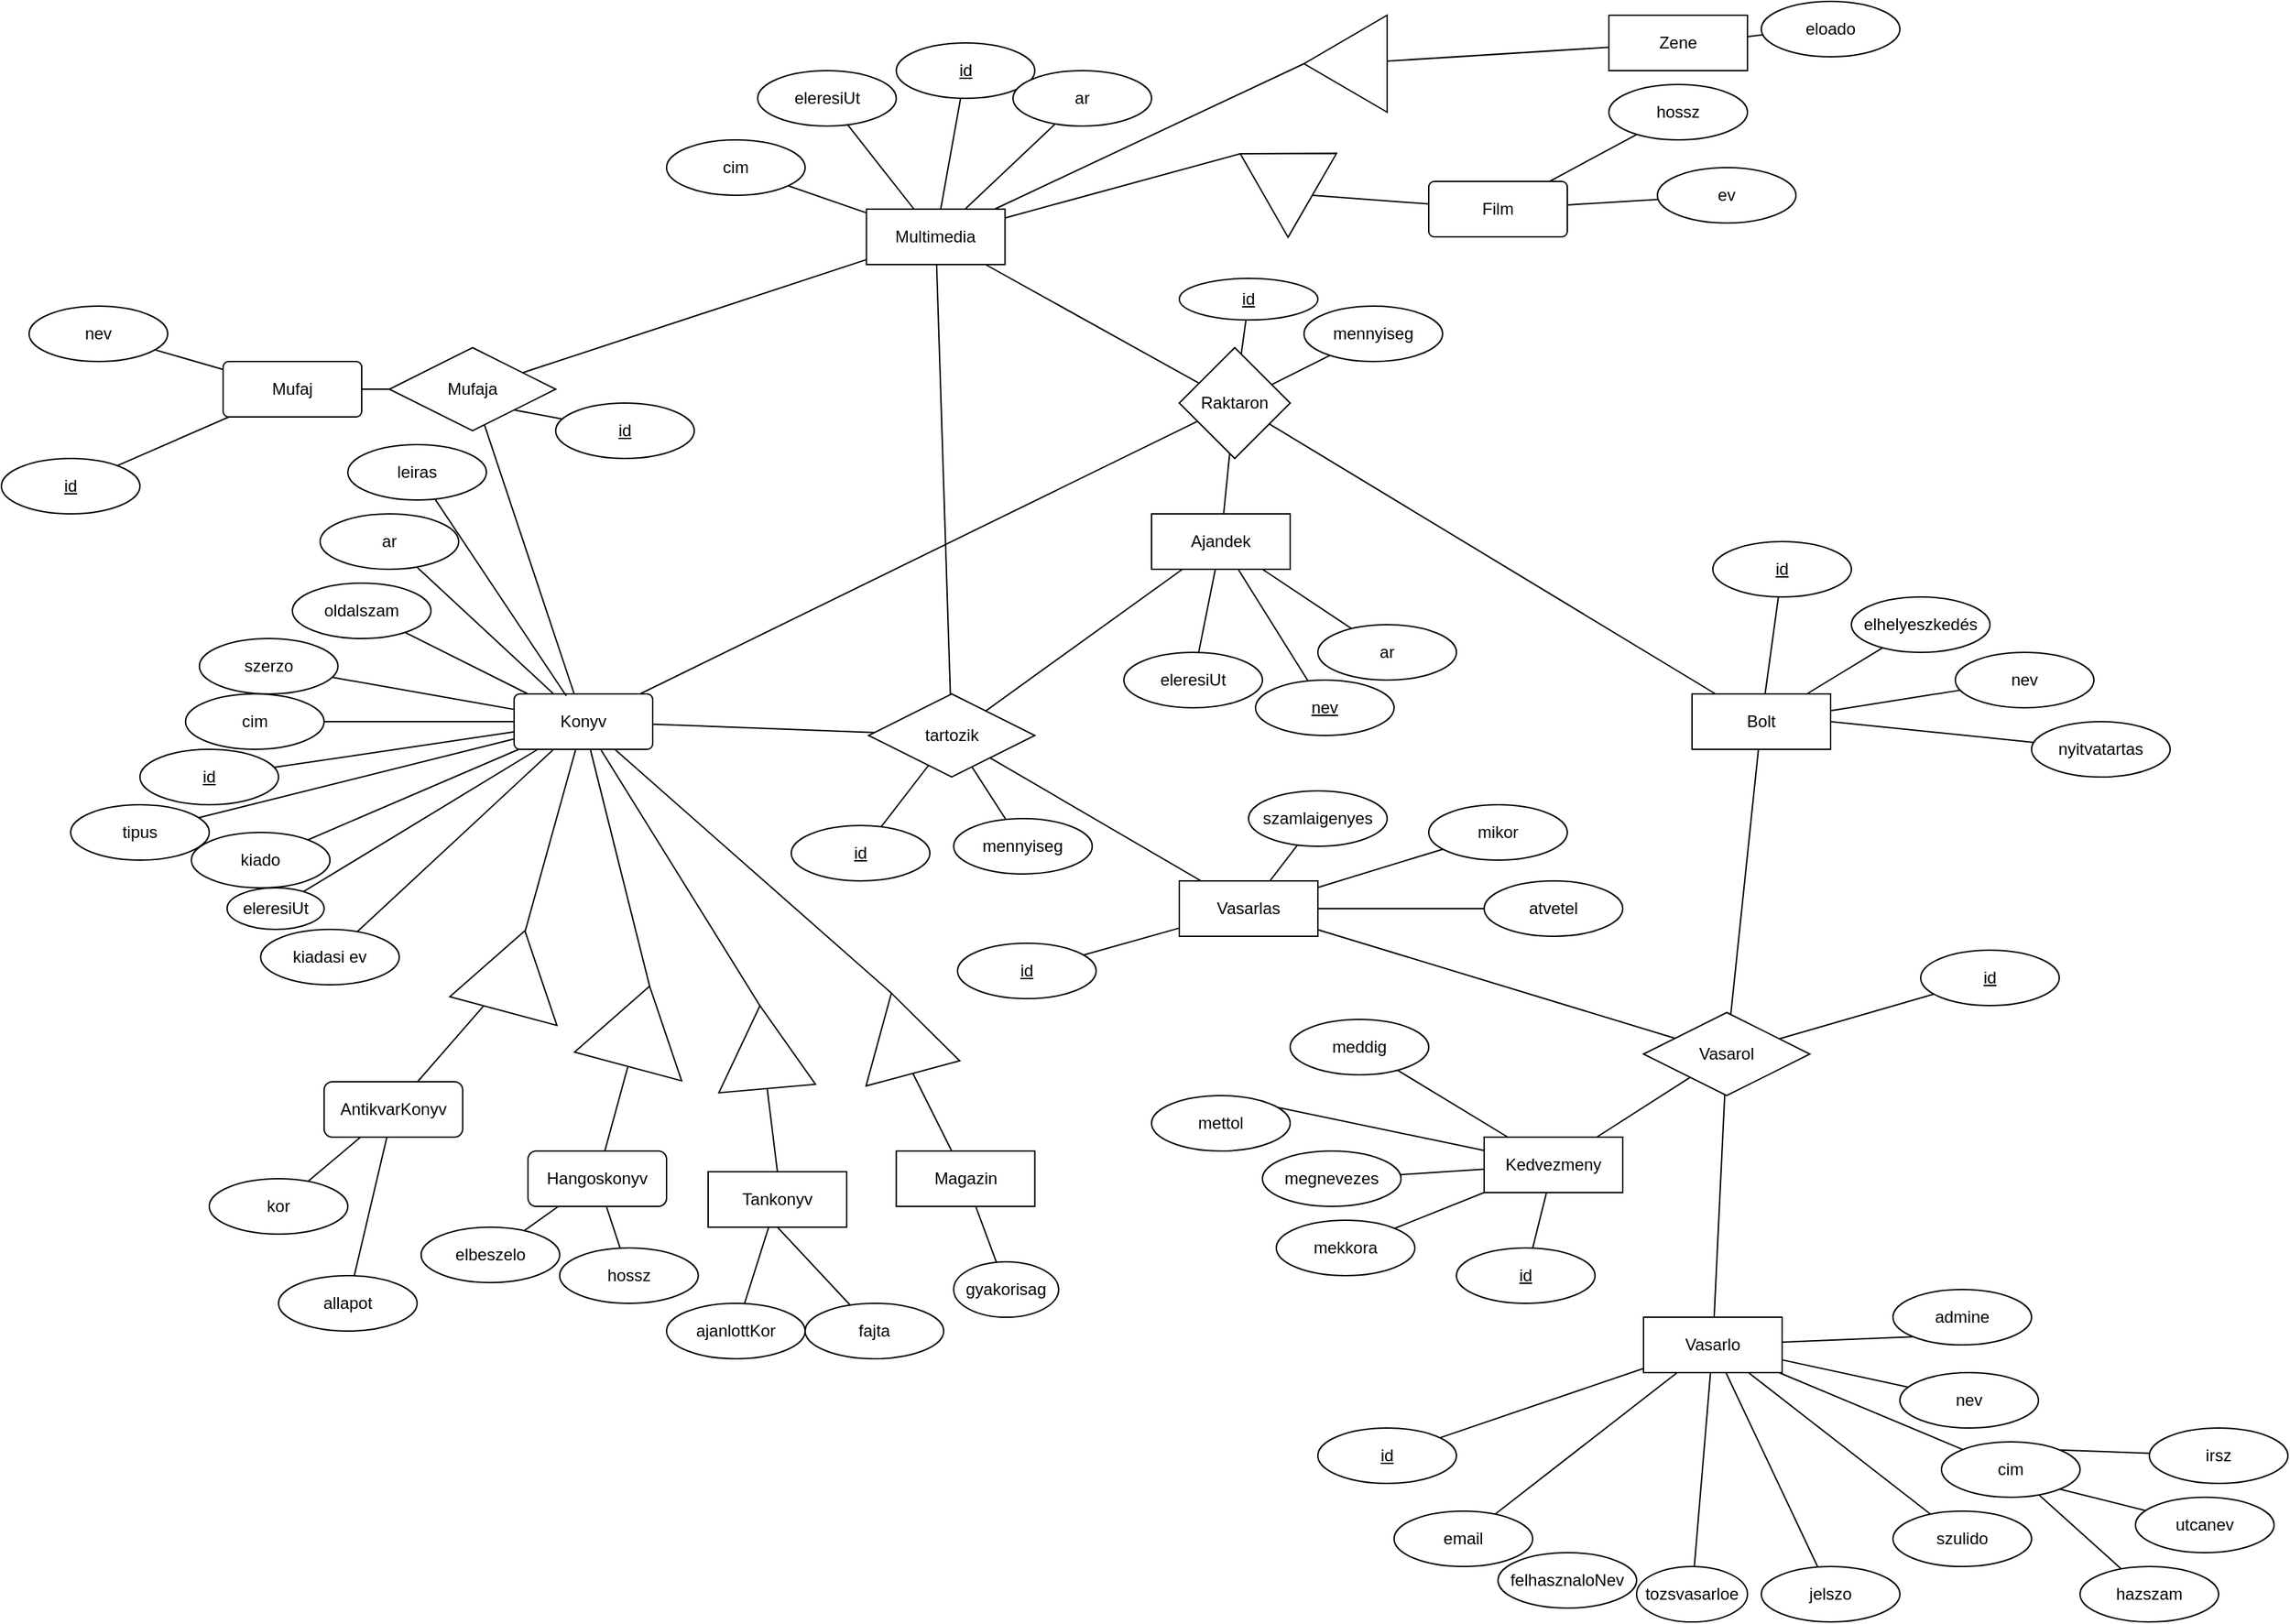 <mxfile version="14.4.3" type="device"><diagram id="R2lEEEUBdFMjLlhIrx00" name="Page-1"><mxGraphModel dx="1874" dy="1692" grid="1" gridSize="10" guides="1" tooltips="1" connect="1" arrows="1" fold="1" page="1" pageScale="1" pageWidth="850" pageHeight="1100" math="0" shadow="0" extFonts="Permanent Marker^https://fonts.googleapis.com/css?family=Permanent+Marker"><root><mxCell id="0"/><mxCell id="1" parent="0"/><mxCell id="XrJ8PS8pZuy_nvLOSSVN-3" value="Raktaron" style="rhombus;whiteSpace=wrap;html=1;" parent="1" vertex="1"><mxGeometry x="30.0" y="-360" width="80" height="80" as="geometry"/></mxCell><mxCell id="XrJ8PS8pZuy_nvLOSSVN-24" value="kiado" style="ellipse;whiteSpace=wrap;html=1;align=center;" parent="1" vertex="1"><mxGeometry x="-682.88" y="-10" width="100" height="40" as="geometry"/></mxCell><mxCell id="XrJ8PS8pZuy_nvLOSSVN-25" value="elhelyeszkedés" style="ellipse;whiteSpace=wrap;html=1;align=center;" parent="1" vertex="1"><mxGeometry x="515" y="-180" width="100" height="40" as="geometry"/></mxCell><mxCell id="XrJ8PS8pZuy_nvLOSSVN-26" value="id" style="ellipse;whiteSpace=wrap;html=1;align=center;fontStyle=4" parent="1" vertex="1"><mxGeometry x="-720" y="-70" width="100" height="40" as="geometry"/></mxCell><mxCell id="XrJ8PS8pZuy_nvLOSSVN-27" value="cim" style="ellipse;whiteSpace=wrap;html=1;align=center;" parent="1" vertex="1"><mxGeometry x="-687.12" y="-110" width="100" height="40" as="geometry"/></mxCell><mxCell id="XrJ8PS8pZuy_nvLOSSVN-29" value="id" style="ellipse;whiteSpace=wrap;html=1;align=center;fontStyle=4" parent="1" vertex="1"><mxGeometry x="415" y="-220" width="100" height="40" as="geometry"/></mxCell><mxCell id="XrJ8PS8pZuy_nvLOSSVN-31" value="kiadasi ev" style="ellipse;whiteSpace=wrap;html=1;align=center;" parent="1" vertex="1"><mxGeometry x="-632.88" y="60" width="100" height="40" as="geometry"/></mxCell><mxCell id="XrJ8PS8pZuy_nvLOSSVN-32" value="Konyv" style="rounded=1;arcSize=10;whiteSpace=wrap;html=1;align=center;" parent="1" vertex="1"><mxGeometry x="-450" y="-110" width="100" height="40" as="geometry"/></mxCell><mxCell id="XrJ8PS8pZuy_nvLOSSVN-33" value="Bolt" style="whiteSpace=wrap;html=1;align=center;" parent="1" vertex="1"><mxGeometry x="400" y="-110" width="100" height="40" as="geometry"/></mxCell><mxCell id="XrJ8PS8pZuy_nvLOSSVN-35" value="" style="endArrow=none;html=1;rounded=0;" parent="1" source="XrJ8PS8pZuy_nvLOSSVN-3" target="XrJ8PS8pZuy_nvLOSSVN-32" edge="1"><mxGeometry relative="1" as="geometry"><mxPoint x="-40" y="80" as="sourcePoint"/><mxPoint x="120" y="80" as="targetPoint"/></mxGeometry></mxCell><mxCell id="XrJ8PS8pZuy_nvLOSSVN-36" value="" style="endArrow=none;html=1;rounded=0;" parent="1" source="XrJ8PS8pZuy_nvLOSSVN-33" target="XrJ8PS8pZuy_nvLOSSVN-3" edge="1"><mxGeometry relative="1" as="geometry"><mxPoint x="-40" y="80" as="sourcePoint"/><mxPoint x="120" y="80" as="targetPoint"/></mxGeometry></mxCell><mxCell id="XrJ8PS8pZuy_nvLOSSVN-37" value="" style="endArrow=none;html=1;rounded=0;" parent="1" source="XrJ8PS8pZuy_nvLOSSVN-32" target="XrJ8PS8pZuy_nvLOSSVN-26" edge="1"><mxGeometry relative="1" as="geometry"><mxPoint x="-40" y="80" as="sourcePoint"/><mxPoint x="120" y="80" as="targetPoint"/></mxGeometry></mxCell><mxCell id="XrJ8PS8pZuy_nvLOSSVN-38" value="" style="endArrow=none;html=1;rounded=0;" parent="1" source="XrJ8PS8pZuy_nvLOSSVN-32" target="XrJ8PS8pZuy_nvLOSSVN-27" edge="1"><mxGeometry relative="1" as="geometry"><mxPoint x="-40" y="80" as="sourcePoint"/><mxPoint x="120" y="80" as="targetPoint"/></mxGeometry></mxCell><mxCell id="XrJ8PS8pZuy_nvLOSSVN-39" value="" style="endArrow=none;html=1;rounded=0;" parent="1" source="XrJ8PS8pZuy_nvLOSSVN-32" target="XrJ8PS8pZuy_nvLOSSVN-24" edge="1"><mxGeometry relative="1" as="geometry"><mxPoint x="-40" y="80" as="sourcePoint"/><mxPoint x="120" y="80" as="targetPoint"/></mxGeometry></mxCell><mxCell id="XrJ8PS8pZuy_nvLOSSVN-40" value="" style="endArrow=none;html=1;rounded=0;" parent="1" source="XrJ8PS8pZuy_nvLOSSVN-32" target="XrJ8PS8pZuy_nvLOSSVN-31" edge="1"><mxGeometry relative="1" as="geometry"><mxPoint x="-40" y="80" as="sourcePoint"/><mxPoint x="120" y="80" as="targetPoint"/></mxGeometry></mxCell><mxCell id="XrJ8PS8pZuy_nvLOSSVN-41" value="" style="endArrow=none;html=1;rounded=0;" parent="1" source="XrJ8PS8pZuy_nvLOSSVN-29" target="XrJ8PS8pZuy_nvLOSSVN-33" edge="1"><mxGeometry relative="1" as="geometry"><mxPoint x="-40" y="80" as="sourcePoint"/><mxPoint x="120" y="80" as="targetPoint"/></mxGeometry></mxCell><mxCell id="XrJ8PS8pZuy_nvLOSSVN-42" value="" style="endArrow=none;html=1;rounded=0;" parent="1" source="XrJ8PS8pZuy_nvLOSSVN-25" target="XrJ8PS8pZuy_nvLOSSVN-33" edge="1"><mxGeometry relative="1" as="geometry"><mxPoint x="-40" y="80" as="sourcePoint"/><mxPoint x="120" y="80" as="targetPoint"/></mxGeometry></mxCell><mxCell id="XrJ8PS8pZuy_nvLOSSVN-46" value="" style="endArrow=none;html=1;rounded=0;" parent="1" source="XrJ8PS8pZuy_nvLOSSVN-68" target="XrJ8PS8pZuy_nvLOSSVN-3" edge="1"><mxGeometry relative="1" as="geometry"><mxPoint x="200" y="-90" as="sourcePoint"/><mxPoint x="120" y="80" as="targetPoint"/></mxGeometry></mxCell><mxCell id="XrJ8PS8pZuy_nvLOSSVN-49" value="" style="endArrow=none;html=1;rounded=0;" parent="1" source="XrJ8PS8pZuy_nvLOSSVN-32" target="XrJ8PS8pZuy_nvLOSSVN-52" edge="1"><mxGeometry relative="1" as="geometry"><mxPoint x="-40" y="80" as="sourcePoint"/><mxPoint x="-197.895" y="151.053" as="targetPoint"/></mxGeometry></mxCell><mxCell id="XrJ8PS8pZuy_nvLOSSVN-51" value="Mufaj" style="rounded=1;arcSize=10;whiteSpace=wrap;html=1;align=center;" parent="1" vertex="1"><mxGeometry x="-660" y="-350" width="100" height="40" as="geometry"/></mxCell><mxCell id="XrJ8PS8pZuy_nvLOSSVN-52" value="Mufaja" style="shape=rhombus;perimeter=rhombusPerimeter;whiteSpace=wrap;html=1;align=center;" parent="1" vertex="1"><mxGeometry x="-540" y="-360" width="120" height="60" as="geometry"/></mxCell><mxCell id="XrJ8PS8pZuy_nvLOSSVN-53" value="" style="endArrow=none;html=1;rounded=0;" parent="1" source="XrJ8PS8pZuy_nvLOSSVN-51" target="XrJ8PS8pZuy_nvLOSSVN-52" edge="1"><mxGeometry relative="1" as="geometry"><mxPoint x="-94.286" y="80" as="sourcePoint"/><mxPoint x="-217.333" y="181.333" as="targetPoint"/></mxGeometry></mxCell><mxCell id="XrJ8PS8pZuy_nvLOSSVN-54" value="nev" style="ellipse;whiteSpace=wrap;html=1;align=center;" parent="1" vertex="1"><mxGeometry x="-800" y="-390" width="100" height="40" as="geometry"/></mxCell><mxCell id="XrJ8PS8pZuy_nvLOSSVN-55" value="" style="endArrow=none;html=1;rounded=0;" parent="1" source="XrJ8PS8pZuy_nvLOSSVN-54" target="XrJ8PS8pZuy_nvLOSSVN-51" edge="1"><mxGeometry relative="1" as="geometry"><mxPoint x="-40" y="80" as="sourcePoint"/><mxPoint x="120" y="80" as="targetPoint"/></mxGeometry></mxCell><mxCell id="XrJ8PS8pZuy_nvLOSSVN-56" value="szerzo" style="ellipse;whiteSpace=wrap;html=1;align=center;" parent="1" vertex="1"><mxGeometry x="-677.12" y="-150" width="100" height="40" as="geometry"/></mxCell><mxCell id="XrJ8PS8pZuy_nvLOSSVN-57" value="" style="endArrow=none;html=1;rounded=0;" parent="1" source="XrJ8PS8pZuy_nvLOSSVN-56" target="XrJ8PS8pZuy_nvLOSSVN-32" edge="1"><mxGeometry relative="1" as="geometry"><mxPoint x="-40" y="80" as="sourcePoint"/><mxPoint x="120" y="80" as="targetPoint"/></mxGeometry></mxCell><mxCell id="XrJ8PS8pZuy_nvLOSSVN-58" value="Vasarlo" style="whiteSpace=wrap;html=1;align=center;" parent="1" vertex="1"><mxGeometry x="365" y="340" width="100" height="40" as="geometry"/></mxCell><mxCell id="XrJ8PS8pZuy_nvLOSSVN-59" value="Vasarol" style="shape=rhombus;perimeter=rhombusPerimeter;whiteSpace=wrap;html=1;align=center;" parent="1" vertex="1"><mxGeometry x="365" y="120" width="120" height="60" as="geometry"/></mxCell><mxCell id="XrJ8PS8pZuy_nvLOSSVN-60" value="" style="endArrow=none;html=1;rounded=0;" parent="1" source="XrJ8PS8pZuy_nvLOSSVN-58" target="XrJ8PS8pZuy_nvLOSSVN-59" edge="1"><mxGeometry relative="1" as="geometry"><mxPoint x="310" y="230" as="sourcePoint"/><mxPoint x="470" y="230" as="targetPoint"/></mxGeometry></mxCell><mxCell id="XrJ8PS8pZuy_nvLOSSVN-61" value="" style="endArrow=none;html=1;rounded=0;" parent="1" source="XrJ8PS8pZuy_nvLOSSVN-59" target="XrJ8PS8pZuy_nvLOSSVN-33" edge="1"><mxGeometry relative="1" as="geometry"><mxPoint x="310" y="230" as="sourcePoint"/><mxPoint x="470" y="230" as="targetPoint"/></mxGeometry></mxCell><mxCell id="XrJ8PS8pZuy_nvLOSSVN-63" value="nev" style="ellipse;whiteSpace=wrap;html=1;align=center;" parent="1" vertex="1"><mxGeometry x="550" y="380" width="100" height="40" as="geometry"/></mxCell><mxCell id="XrJ8PS8pZuy_nvLOSSVN-64" value="id" style="ellipse;whiteSpace=wrap;html=1;align=center;fontStyle=4" parent="1" vertex="1"><mxGeometry x="130" y="420" width="100" height="40" as="geometry"/></mxCell><mxCell id="XrJ8PS8pZuy_nvLOSSVN-65" value="cim" style="ellipse;whiteSpace=wrap;html=1;align=center;" parent="1" vertex="1"><mxGeometry x="580" y="430" width="100" height="40" as="geometry"/></mxCell><mxCell id="XrJ8PS8pZuy_nvLOSSVN-68" value="mennyiseg" style="ellipse;whiteSpace=wrap;html=1;align=center;" parent="1" vertex="1"><mxGeometry x="120" y="-390" width="100" height="40" as="geometry"/></mxCell><mxCell id="XrJ8PS8pZuy_nvLOSSVN-69" value="" style="endArrow=none;html=1;rounded=0;" parent="1" source="XrJ8PS8pZuy_nvLOSSVN-58" target="XrJ8PS8pZuy_nvLOSSVN-63" edge="1"><mxGeometry relative="1" as="geometry"><mxPoint x="260.769" y="355.385" as="sourcePoint"/><mxPoint x="381.243" y="344.432" as="targetPoint"/></mxGeometry></mxCell><mxCell id="XrJ8PS8pZuy_nvLOSSVN-70" value="" style="endArrow=none;html=1;rounded=0;" parent="1" source="XrJ8PS8pZuy_nvLOSSVN-58" target="XrJ8PS8pZuy_nvLOSSVN-64" edge="1"><mxGeometry relative="1" as="geometry"><mxPoint x="206.667" y="530" as="sourcePoint"/><mxPoint x="193.326" y="610.044" as="targetPoint"/></mxGeometry></mxCell><mxCell id="XrJ8PS8pZuy_nvLOSSVN-75" value="szulido" style="ellipse;whiteSpace=wrap;html=1;align=center;" parent="1" vertex="1"><mxGeometry x="545" y="480" width="100" height="40" as="geometry"/></mxCell><mxCell id="XrJ8PS8pZuy_nvLOSSVN-76" value="email" style="ellipse;whiteSpace=wrap;html=1;align=center;" parent="1" vertex="1"><mxGeometry x="185" y="480" width="100" height="40" as="geometry"/></mxCell><mxCell id="XrJ8PS8pZuy_nvLOSSVN-78" value="tozsvasarloe" style="ellipse;whiteSpace=wrap;html=1;align=center;" parent="1" vertex="1"><mxGeometry x="360" y="520" width="80" height="40" as="geometry"/></mxCell><mxCell id="XrJ8PS8pZuy_nvLOSSVN-81" value="" style="endArrow=none;html=1;rounded=0;" parent="1" source="XrJ8PS8pZuy_nvLOSSVN-58" target="XrJ8PS8pZuy_nvLOSSVN-65" edge="1"><mxGeometry relative="1" as="geometry"><mxPoint x="170" y="524.348" as="sourcePoint"/><mxPoint x="38.859" y="535.751" as="targetPoint"/></mxGeometry></mxCell><mxCell id="XrJ8PS8pZuy_nvLOSSVN-82" value="" style="endArrow=none;html=1;rounded=0;" parent="1" source="XrJ8PS8pZuy_nvLOSSVN-58" target="XrJ8PS8pZuy_nvLOSSVN-78" edge="1"><mxGeometry relative="1" as="geometry"><mxPoint x="180" y="534.348" as="sourcePoint"/><mxPoint x="48.859" y="545.751" as="targetPoint"/></mxGeometry></mxCell><mxCell id="XrJ8PS8pZuy_nvLOSSVN-85" value="" style="endArrow=none;html=1;rounded=0;" parent="1" source="XrJ8PS8pZuy_nvLOSSVN-58" target="XrJ8PS8pZuy_nvLOSSVN-75" edge="1"><mxGeometry relative="1" as="geometry"><mxPoint x="210" y="564.348" as="sourcePoint"/><mxPoint x="78.859" y="575.751" as="targetPoint"/></mxGeometry></mxCell><mxCell id="XrJ8PS8pZuy_nvLOSSVN-86" value="" style="endArrow=none;html=1;rounded=0;" parent="1" source="XrJ8PS8pZuy_nvLOSSVN-58" target="XrJ8PS8pZuy_nvLOSSVN-76" edge="1"><mxGeometry relative="1" as="geometry"><mxPoint x="220" y="574.348" as="sourcePoint"/><mxPoint x="88.859" y="585.751" as="targetPoint"/></mxGeometry></mxCell><mxCell id="XrJ8PS8pZuy_nvLOSSVN-89" value="szamlaigenyes" style="ellipse;whiteSpace=wrap;html=1;align=center;" parent="1" vertex="1"><mxGeometry x="80" y="-40" width="100" height="40" as="geometry"/></mxCell><mxCell id="XrJ8PS8pZuy_nvLOSSVN-91" value="" style="endArrow=none;html=1;rounded=0;" parent="1" source="NHeeXaal9K3x4mCGtgSw-1" target="XrJ8PS8pZuy_nvLOSSVN-89" edge="1"><mxGeometry relative="1" as="geometry"><mxPoint x="574.444" y="310" as="sourcePoint"/><mxPoint x="421.979" y="357.011" as="targetPoint"/></mxGeometry></mxCell><mxCell id="XrJ8PS8pZuy_nvLOSSVN-92" value="id" style="ellipse;whiteSpace=wrap;html=1;align=center;fontStyle=4" parent="1" vertex="1"><mxGeometry x="-174.24" y="-580" width="100" height="40" as="geometry"/></mxCell><mxCell id="XrJ8PS8pZuy_nvLOSSVN-93" value="Film" style="rounded=1;arcSize=10;whiteSpace=wrap;html=1;align=center;" parent="1" vertex="1"><mxGeometry x="210" y="-480" width="100" height="40" as="geometry"/></mxCell><mxCell id="XrJ8PS8pZuy_nvLOSSVN-94" value="" style="endArrow=none;html=1;rounded=0;" parent="1" source="IiNPLwiENyYTRC3x_rsG-48" target="XrJ8PS8pZuy_nvLOSSVN-92" edge="1"><mxGeometry relative="1" as="geometry"><mxPoint x="-0.06" y="-640" as="sourcePoint"/><mxPoint x="-75.254" y="-539.612" as="targetPoint"/></mxGeometry></mxCell><mxCell id="XrJ8PS8pZuy_nvLOSSVN-96" value="" style="endArrow=none;html=1;rounded=0;" parent="1" source="XrJ8PS8pZuy_nvLOSSVN-93" target="XrJ8PS8pZuy_nvLOSSVN-103" edge="1"><mxGeometry relative="1" as="geometry"><mxPoint x="11.65" y="-476.3" as="sourcePoint"/><mxPoint x="-159.374" y="-580.001" as="targetPoint"/></mxGeometry></mxCell><mxCell id="XrJ8PS8pZuy_nvLOSSVN-99" value="ar" style="ellipse;whiteSpace=wrap;html=1;align=center;" parent="1" vertex="1"><mxGeometry x="-590" y="-240" width="100" height="40" as="geometry"/></mxCell><mxCell id="XrJ8PS8pZuy_nvLOSSVN-100" value="" style="endArrow=none;html=1;rounded=0;" parent="1" source="XrJ8PS8pZuy_nvLOSSVN-32" target="XrJ8PS8pZuy_nvLOSSVN-99" edge="1"><mxGeometry relative="1" as="geometry"><mxPoint x="-70" y="80" as="sourcePoint"/><mxPoint x="-70" y="150" as="targetPoint"/></mxGeometry></mxCell><mxCell id="XrJ8PS8pZuy_nvLOSSVN-103" value="hossz" style="ellipse;whiteSpace=wrap;html=1;align=center;" parent="1" vertex="1"><mxGeometry x="340" y="-550" width="100" height="40" as="geometry"/></mxCell><mxCell id="XrJ8PS8pZuy_nvLOSSVN-104" value="hossz" style="ellipse;whiteSpace=wrap;html=1;align=center;" parent="1" vertex="1"><mxGeometry x="-417.12" y="290" width="100" height="40" as="geometry"/></mxCell><mxCell id="XrJ8PS8pZuy_nvLOSSVN-105" value="" style="endArrow=none;html=1;rounded=0;" parent="1" source="XrJ8PS8pZuy_nvLOSSVN-111" target="XrJ8PS8pZuy_nvLOSSVN-104" edge="1"><mxGeometry relative="1" as="geometry"><mxPoint x="-70" y="80" as="sourcePoint"/><mxPoint x="-70" y="150" as="targetPoint"/></mxGeometry></mxCell><mxCell id="XrJ8PS8pZuy_nvLOSSVN-107" value="" style="endArrow=none;html=1;rounded=0;" parent="1" source="XrJ8PS8pZuy_nvLOSSVN-109" target="XrJ8PS8pZuy_nvLOSSVN-111" edge="1"><mxGeometry relative="1" as="geometry"><mxPoint x="-180" y="-230" as="sourcePoint"/><mxPoint x="-410" y="323.81" as="targetPoint"/></mxGeometry></mxCell><mxCell id="XrJ8PS8pZuy_nvLOSSVN-109" value="" style="triangle;whiteSpace=wrap;html=1;rotation=-75;" parent="1" vertex="1"><mxGeometry x="-390" y="90" width="60" height="80" as="geometry"/></mxCell><mxCell id="XrJ8PS8pZuy_nvLOSSVN-110" value="" style="endArrow=none;html=1;rounded=0;entryX=1;entryY=0.5;entryDx=0;entryDy=0;" parent="1" source="XrJ8PS8pZuy_nvLOSSVN-32" target="XrJ8PS8pZuy_nvLOSSVN-109" edge="1"><mxGeometry relative="1" as="geometry"><mxPoint x="-104.104" y="70" as="sourcePoint"/><mxPoint x="-410" y="323.81" as="targetPoint"/></mxGeometry></mxCell><mxCell id="XrJ8PS8pZuy_nvLOSSVN-111" value="Hangoskonyv" style="rounded=1;whiteSpace=wrap;html=1;" parent="1" vertex="1"><mxGeometry x="-440" y="220" width="100" height="40" as="geometry"/></mxCell><mxCell id="XrJ8PS8pZuy_nvLOSSVN-112" value="elbeszelo" style="ellipse;whiteSpace=wrap;html=1;align=center;" parent="1" vertex="1"><mxGeometry x="-517.12" y="275" width="100" height="40" as="geometry"/></mxCell><mxCell id="XrJ8PS8pZuy_nvLOSSVN-113" value="" style="endArrow=none;html=1;rounded=0;" parent="1" source="XrJ8PS8pZuy_nvLOSSVN-111" target="XrJ8PS8pZuy_nvLOSSVN-112" edge="1"><mxGeometry relative="1" as="geometry"><mxPoint x="-395.758" y="350" as="sourcePoint"/><mxPoint x="-377.197" y="400.208" as="targetPoint"/></mxGeometry></mxCell><mxCell id="XrJ8PS8pZuy_nvLOSSVN-114" value="oldalszam" style="ellipse;whiteSpace=wrap;html=1;align=center;" parent="1" vertex="1"><mxGeometry x="-610" y="-190" width="100" height="40" as="geometry"/></mxCell><mxCell id="XrJ8PS8pZuy_nvLOSSVN-115" value="" style="endArrow=none;html=1;rounded=0;" parent="1" source="XrJ8PS8pZuy_nvLOSSVN-32" target="XrJ8PS8pZuy_nvLOSSVN-114" edge="1"><mxGeometry relative="1" as="geometry"><mxPoint x="-70" y="80" as="sourcePoint"/><mxPoint x="-70" y="150" as="targetPoint"/></mxGeometry></mxCell><mxCell id="XrJ8PS8pZuy_nvLOSSVN-118" value="kor" style="ellipse;whiteSpace=wrap;html=1;align=center;" parent="1" vertex="1"><mxGeometry x="-670" y="240" width="100" height="40" as="geometry"/></mxCell><mxCell id="XrJ8PS8pZuy_nvLOSSVN-119" value="" style="endArrow=none;html=1;rounded=0;" parent="1" source="XrJ8PS8pZuy_nvLOSSVN-122" target="XrJ8PS8pZuy_nvLOSSVN-118" edge="1"><mxGeometry relative="1" as="geometry"><mxPoint x="-250" y="30" as="sourcePoint"/><mxPoint x="-250" y="100" as="targetPoint"/></mxGeometry></mxCell><mxCell id="XrJ8PS8pZuy_nvLOSSVN-120" value="" style="endArrow=none;html=1;rounded=0;" parent="1" source="XrJ8PS8pZuy_nvLOSSVN-121" target="XrJ8PS8pZuy_nvLOSSVN-122" edge="1"><mxGeometry relative="1" as="geometry"><mxPoint x="-360" y="-280" as="sourcePoint"/><mxPoint x="-590" y="273.81" as="targetPoint"/></mxGeometry></mxCell><mxCell id="XrJ8PS8pZuy_nvLOSSVN-121" value="" style="triangle;whiteSpace=wrap;html=1;rotation=-75;" parent="1" vertex="1"><mxGeometry x="-480" y="50" width="60" height="80" as="geometry"/></mxCell><mxCell id="XrJ8PS8pZuy_nvLOSSVN-122" value="AntikvarKonyv" style="rounded=1;whiteSpace=wrap;html=1;" parent="1" vertex="1"><mxGeometry x="-587.12" y="170" width="100" height="40" as="geometry"/></mxCell><mxCell id="XrJ8PS8pZuy_nvLOSSVN-123" value="allapot" style="ellipse;whiteSpace=wrap;html=1;align=center;" parent="1" vertex="1"><mxGeometry x="-620" y="310" width="100" height="40" as="geometry"/></mxCell><mxCell id="XrJ8PS8pZuy_nvLOSSVN-124" value="" style="endArrow=none;html=1;rounded=0;" parent="1" source="XrJ8PS8pZuy_nvLOSSVN-122" target="XrJ8PS8pZuy_nvLOSSVN-123" edge="1"><mxGeometry relative="1" as="geometry"><mxPoint x="-575.758" y="300" as="sourcePoint"/><mxPoint x="-557.197" y="350.208" as="targetPoint"/></mxGeometry></mxCell><mxCell id="XrJ8PS8pZuy_nvLOSSVN-125" value="" style="endArrow=none;html=1;rounded=0;" parent="1" source="XrJ8PS8pZuy_nvLOSSVN-32" target="XrJ8PS8pZuy_nvLOSSVN-121" edge="1"><mxGeometry relative="1" as="geometry"><mxPoint x="-95.72" y="80" as="sourcePoint"/><mxPoint x="-255.664" y="204.373" as="targetPoint"/></mxGeometry></mxCell><mxCell id="XrJ8PS8pZuy_nvLOSSVN-142" value="Zene" style="rounded=0;whiteSpace=wrap;html=1;" parent="1" vertex="1"><mxGeometry x="340" y="-600" width="100" height="40" as="geometry"/></mxCell><mxCell id="XrJ8PS8pZuy_nvLOSSVN-146" value="ar" style="ellipse;whiteSpace=wrap;html=1;align=center;" parent="1" vertex="1"><mxGeometry x="-90" y="-560" width="100" height="40" as="geometry"/></mxCell><mxCell id="XrJ8PS8pZuy_nvLOSSVN-147" value="" style="endArrow=none;html=1;rounded=0;" parent="1" source="IiNPLwiENyYTRC3x_rsG-48" target="XrJ8PS8pZuy_nvLOSSVN-146" edge="1"><mxGeometry relative="1" as="geometry"><mxPoint x="-47.429" y="-660" as="sourcePoint"/><mxPoint x="-302.47" y="-800" as="targetPoint"/></mxGeometry></mxCell><mxCell id="XrJ8PS8pZuy_nvLOSSVN-150" value="eloado" style="ellipse;whiteSpace=wrap;html=1;align=center;" parent="1" vertex="1"><mxGeometry x="450" y="-610" width="100" height="40" as="geometry"/></mxCell><mxCell id="XrJ8PS8pZuy_nvLOSSVN-151" value="" style="endArrow=none;html=1;rounded=0;" parent="1" source="XrJ8PS8pZuy_nvLOSSVN-150" target="XrJ8PS8pZuy_nvLOSSVN-142" edge="1"><mxGeometry relative="1" as="geometry"><mxPoint x="325.273" y="-650.382" as="sourcePoint"/><mxPoint x="265" y="-530" as="targetPoint"/></mxGeometry></mxCell><mxCell id="XrJ8PS8pZuy_nvLOSSVN-98" value="cim" style="ellipse;whiteSpace=wrap;html=1;align=center;" parent="1" vertex="1"><mxGeometry x="-340" y="-510" width="100" height="40" as="geometry"/></mxCell><mxCell id="1aypObMpzizOVe4IXBlL-1" value="" style="endArrow=none;html=1;rounded=0;" parent="1" source="IiNPLwiENyYTRC3x_rsG-48" target="XrJ8PS8pZuy_nvLOSSVN-98" edge="1"><mxGeometry relative="1" as="geometry"><mxPoint x="-30.06" y="-640" as="sourcePoint"/><mxPoint x="-73.875" y="-650.507" as="targetPoint"/></mxGeometry></mxCell><mxCell id="1aypObMpzizOVe4IXBlL-3" style="edgeStyle=orthogonalEdgeStyle;rounded=0;orthogonalLoop=1;jettySize=auto;html=1;exitX=0.5;exitY=1;exitDx=0;exitDy=0;" parent="1" source="XrJ8PS8pZuy_nvLOSSVN-103" target="XrJ8PS8pZuy_nvLOSSVN-103" edge="1"><mxGeometry relative="1" as="geometry"/></mxCell><mxCell id="1aypObMpzizOVe4IXBlL-6" value="" style="endArrow=none;html=1;rounded=0;entryX=1;entryY=0.5;entryDx=0;entryDy=0;" parent="1" source="XrJ8PS8pZuy_nvLOSSVN-32" target="1aypObMpzizOVe4IXBlL-8" edge="1"><mxGeometry relative="1" as="geometry"><mxPoint x="-180" y="160" as="sourcePoint"/><mxPoint x="-150" y="220" as="targetPoint"/></mxGeometry></mxCell><mxCell id="1aypObMpzizOVe4IXBlL-8" value="" style="triangle;whiteSpace=wrap;html=1;rotation=-95;" parent="1" vertex="1"><mxGeometry x="-300" y="110" width="60" height="70" as="geometry"/></mxCell><mxCell id="1aypObMpzizOVe4IXBlL-9" value="" style="endArrow=none;html=1;entryX=0;entryY=0.5;entryDx=0;entryDy=0;exitX=0.5;exitY=0;exitDx=0;exitDy=0;" parent="1" source="1aypObMpzizOVe4IXBlL-10" target="1aypObMpzizOVe4IXBlL-8" edge="1"><mxGeometry width="50" height="50" relative="1" as="geometry"><mxPoint x="-210" y="340" as="sourcePoint"/><mxPoint x="-170" y="310" as="targetPoint"/></mxGeometry></mxCell><mxCell id="1aypObMpzizOVe4IXBlL-10" value="Tankonyv" style="whiteSpace=wrap;html=1;align=center;" parent="1" vertex="1"><mxGeometry x="-310" y="235" width="100" height="40" as="geometry"/></mxCell><mxCell id="1aypObMpzizOVe4IXBlL-15" value="" style="endArrow=none;html=1;exitX=0.5;exitY=1;exitDx=0;exitDy=0;" parent="1" source="1aypObMpzizOVe4IXBlL-10" target="IiNPLwiENyYTRC3x_rsG-20" edge="1"><mxGeometry width="50" height="50" relative="1" as="geometry"><mxPoint x="-40" y="230" as="sourcePoint"/><mxPoint x="-170.046" y="457.143" as="targetPoint"/></mxGeometry></mxCell><mxCell id="1aypObMpzizOVe4IXBlL-16" value="ajanlottKor" style="ellipse;whiteSpace=wrap;html=1;align=center;" parent="1" vertex="1"><mxGeometry x="-340" y="330" width="100" height="40" as="geometry"/></mxCell><mxCell id="1aypObMpzizOVe4IXBlL-17" value="" style="endArrow=none;html=1;" parent="1" source="1aypObMpzizOVe4IXBlL-10" target="1aypObMpzizOVe4IXBlL-16" edge="1"><mxGeometry width="50" height="50" relative="1" as="geometry"><mxPoint x="-40" y="350" as="sourcePoint"/><mxPoint x="10" y="300" as="targetPoint"/></mxGeometry></mxCell><mxCell id="1aypObMpzizOVe4IXBlL-20" value="Kedvezmeny" style="whiteSpace=wrap;html=1;align=center;" parent="1" vertex="1"><mxGeometry x="250" y="210" width="100" height="40" as="geometry"/></mxCell><mxCell id="1aypObMpzizOVe4IXBlL-21" value="" style="endArrow=none;html=1;exitX=0.5;exitY=0;exitDx=0;exitDy=0;" parent="1" source="1aypObMpzizOVe4IXBlL-22" target="1aypObMpzizOVe4IXBlL-20" edge="1"><mxGeometry width="50" height="50" relative="1" as="geometry"><mxPoint x="80" y="350" as="sourcePoint"/><mxPoint x="130" y="300" as="targetPoint"/></mxGeometry></mxCell><mxCell id="1aypObMpzizOVe4IXBlL-22" value="mettol" style="ellipse;whiteSpace=wrap;html=1;align=center;" parent="1" vertex="1"><mxGeometry x="10" y="180" width="100" height="40" as="geometry"/></mxCell><mxCell id="1aypObMpzizOVe4IXBlL-23" value="meddig" style="ellipse;whiteSpace=wrap;html=1;align=center;" parent="1" vertex="1"><mxGeometry x="110" y="125" width="100" height="40" as="geometry"/></mxCell><mxCell id="1aypObMpzizOVe4IXBlL-24" value="mekkora" style="ellipse;whiteSpace=wrap;html=1;align=center;" parent="1" vertex="1"><mxGeometry x="100" y="270" width="100" height="40" as="geometry"/></mxCell><mxCell id="1aypObMpzizOVe4IXBlL-25" value="" style="endArrow=none;html=1;" parent="1" source="1aypObMpzizOVe4IXBlL-20" target="1aypObMpzizOVe4IXBlL-24" edge="1"><mxGeometry width="50" height="50" relative="1" as="geometry"><mxPoint x="80" y="230" as="sourcePoint"/><mxPoint x="130" y="180" as="targetPoint"/></mxGeometry></mxCell><mxCell id="1aypObMpzizOVe4IXBlL-26" value="" style="endArrow=none;html=1;" parent="1" source="1aypObMpzizOVe4IXBlL-20" target="1aypObMpzizOVe4IXBlL-23" edge="1"><mxGeometry width="50" height="50" relative="1" as="geometry"><mxPoint x="80" y="230" as="sourcePoint"/><mxPoint x="130" y="180" as="targetPoint"/></mxGeometry></mxCell><mxCell id="1aypObMpzizOVe4IXBlL-27" style="edgeStyle=orthogonalEdgeStyle;rounded=0;orthogonalLoop=1;jettySize=auto;html=1;exitX=0.5;exitY=1;exitDx=0;exitDy=0;endArrow=none;endFill=0;" parent="1" source="1aypObMpzizOVe4IXBlL-24" target="1aypObMpzizOVe4IXBlL-24" edge="1"><mxGeometry relative="1" as="geometry"/></mxCell><mxCell id="1aypObMpzizOVe4IXBlL-29" value="" style="endArrow=none;html=1;" parent="1" source="1aypObMpzizOVe4IXBlL-20" target="XrJ8PS8pZuy_nvLOSSVN-59" edge="1"><mxGeometry width="50" height="50" relative="1" as="geometry"><mxPoint x="80" y="230" as="sourcePoint"/><mxPoint x="130" y="180" as="targetPoint"/></mxGeometry></mxCell><mxCell id="1aypObMpzizOVe4IXBlL-30" value="" style="endArrow=none;html=1;" parent="1" source="1aypObMpzizOVe4IXBlL-31" target="1aypObMpzizOVe4IXBlL-20" edge="1"><mxGeometry width="50" height="50" relative="1" as="geometry"><mxPoint x="120" y="120" as="sourcePoint"/><mxPoint x="130" y="180" as="targetPoint"/></mxGeometry></mxCell><mxCell id="1aypObMpzizOVe4IXBlL-31" value="id" style="ellipse;whiteSpace=wrap;html=1;align=center;fontStyle=4" parent="1" vertex="1"><mxGeometry x="230" y="290" width="100" height="40" as="geometry"/></mxCell><mxCell id="1aypObMpzizOVe4IXBlL-32" value="" style="endArrow=none;html=1;" parent="1" source="1aypObMpzizOVe4IXBlL-33" target="1aypObMpzizOVe4IXBlL-20" edge="1"><mxGeometry width="50" height="50" relative="1" as="geometry"><mxPoint x="20" y="110" as="sourcePoint"/><mxPoint x="130" y="180" as="targetPoint"/></mxGeometry></mxCell><mxCell id="1aypObMpzizOVe4IXBlL-33" value="megnevezes" style="ellipse;whiteSpace=wrap;html=1;align=center;" parent="1" vertex="1"><mxGeometry x="90" y="220" width="100" height="40" as="geometry"/></mxCell><mxCell id="1aypObMpzizOVe4IXBlL-34" value="" style="endArrow=none;html=1;" parent="1" source="1aypObMpzizOVe4IXBlL-35" target="NHeeXaal9K3x4mCGtgSw-1" edge="1"><mxGeometry width="50" height="50" relative="1" as="geometry"><mxPoint x="270" y="310" as="sourcePoint"/><mxPoint x="580" y="340.417" as="targetPoint"/></mxGeometry></mxCell><mxCell id="1aypObMpzizOVe4IXBlL-35" value="mikor" style="ellipse;whiteSpace=wrap;html=1;align=center;" parent="1" vertex="1"><mxGeometry x="210" y="-30" width="100" height="40" as="geometry"/></mxCell><mxCell id="1aypObMpzizOVe4IXBlL-41" value="" style="endArrow=none;html=1;" parent="1" source="XrJ8PS8pZuy_nvLOSSVN-58" target="1aypObMpzizOVe4IXBlL-42" edge="1"><mxGeometry width="50" height="50" relative="1" as="geometry"><mxPoint x="120" y="350" as="sourcePoint"/><mxPoint x="340" y="640" as="targetPoint"/></mxGeometry></mxCell><mxCell id="1aypObMpzizOVe4IXBlL-42" value="jelszo&lt;br&gt;" style="ellipse;whiteSpace=wrap;html=1;align=center;" parent="1" vertex="1"><mxGeometry x="450.0" y="520" width="100" height="40" as="geometry"/></mxCell><mxCell id="1aypObMpzizOVe4IXBlL-43" value="" style="endArrow=none;html=1;" parent="1" source="1aypObMpzizOVe4IXBlL-45" target="XrJ8PS8pZuy_nvLOSSVN-33" edge="1"><mxGeometry width="50" height="50" relative="1" as="geometry"><mxPoint x="530" y="-10" as="sourcePoint"/><mxPoint x="170" y="-180" as="targetPoint"/></mxGeometry></mxCell><mxCell id="1aypObMpzizOVe4IXBlL-45" value="nev" style="ellipse;whiteSpace=wrap;html=1;align=center;" parent="1" vertex="1"><mxGeometry x="590" y="-140" width="100" height="40" as="geometry"/></mxCell><mxCell id="1aypObMpzizOVe4IXBlL-46" value="nyitvatartas" style="ellipse;whiteSpace=wrap;html=1;align=center;" parent="1" vertex="1"><mxGeometry x="645" y="-90" width="100" height="40" as="geometry"/></mxCell><mxCell id="1aypObMpzizOVe4IXBlL-47" value="" style="endArrow=none;html=1;exitX=1;exitY=0.5;exitDx=0;exitDy=0;" parent="1" source="XrJ8PS8pZuy_nvLOSSVN-33" target="1aypObMpzizOVe4IXBlL-46" edge="1"><mxGeometry width="50" height="50" relative="1" as="geometry"><mxPoint x="120" y="-130" as="sourcePoint"/><mxPoint x="170" y="-180" as="targetPoint"/></mxGeometry></mxCell><mxCell id="1aypObMpzizOVe4IXBlL-48" value="" style="endArrow=none;html=1;" parent="1" source="XrJ8PS8pZuy_nvLOSSVN-93" target="1aypObMpzizOVe4IXBlL-49" edge="1"><mxGeometry width="50" height="50" relative="1" as="geometry"><mxPoint x="170" y="-210" as="sourcePoint"/><mxPoint x="30" y="-180" as="targetPoint"/></mxGeometry></mxCell><mxCell id="1aypObMpzizOVe4IXBlL-49" value="ev" style="ellipse;whiteSpace=wrap;html=1;align=center;" parent="1" vertex="1"><mxGeometry x="375.0" y="-490" width="100" height="40" as="geometry"/></mxCell><mxCell id="1aypObMpzizOVe4IXBlL-52" value="felhasznaloNev" style="ellipse;whiteSpace=wrap;html=1;align=center;" parent="1" vertex="1"><mxGeometry x="260" y="510" width="100" height="40" as="geometry"/></mxCell><mxCell id="IiNPLwiENyYTRC3x_rsG-1" value="" style="endArrow=none;html=1;" parent="1" source="IiNPLwiENyYTRC3x_rsG-3" target="NHeeXaal9K3x4mCGtgSw-1" edge="1"><mxGeometry width="50" height="50" relative="1" as="geometry"><mxPoint x="310" y="320" as="sourcePoint"/><mxPoint x="558.571" y="350" as="targetPoint"/></mxGeometry></mxCell><mxCell id="IiNPLwiENyYTRC3x_rsG-3" value="atvetel" style="ellipse;whiteSpace=wrap;html=1;align=center;" parent="1" vertex="1"><mxGeometry x="250" y="25" width="100" height="40" as="geometry"/></mxCell><mxCell id="IiNPLwiENyYTRC3x_rsG-8" value="" style="endArrow=none;html=1;" parent="1" source="IiNPLwiENyYTRC3x_rsG-9" target="IiNPLwiENyYTRC3x_rsG-44" edge="1"><mxGeometry width="50" height="50" relative="1" as="geometry"><mxPoint x="-60" y="-150" as="sourcePoint"/><mxPoint x="-70" y="-218.189" as="targetPoint"/></mxGeometry></mxCell><mxCell id="IiNPLwiENyYTRC3x_rsG-9" value="gyakorisag" style="ellipse;whiteSpace=wrap;html=1;align=center;" parent="1" vertex="1"><mxGeometry x="-132.82" y="300" width="75.76" height="40" as="geometry"/></mxCell><mxCell id="IiNPLwiENyYTRC3x_rsG-17" value="eleresiUt" style="ellipse;whiteSpace=wrap;html=1;align=center;" parent="1" vertex="1"><mxGeometry x="-657.12" y="30" width="70" height="30" as="geometry"/></mxCell><mxCell id="IiNPLwiENyYTRC3x_rsG-18" value="" style="endArrow=none;html=1;rounded=0;" parent="1" source="IiNPLwiENyYTRC3x_rsG-17" target="XrJ8PS8pZuy_nvLOSSVN-32" edge="1"><mxGeometry relative="1" as="geometry"><mxPoint x="-20.001" y="-330.0" as="sourcePoint"/><mxPoint x="-90" y="-130" as="targetPoint"/></mxGeometry></mxCell><mxCell id="IiNPLwiENyYTRC3x_rsG-19" value="" style="endArrow=none;html=1;" parent="1" source="IiNPLwiENyYTRC3x_rsG-22" target="XrJ8PS8pZuy_nvLOSSVN-51" edge="1"><mxGeometry width="50" height="50" relative="1" as="geometry"><mxPoint x="-440" y="-300" as="sourcePoint"/><mxPoint x="-10" y="-90" as="targetPoint"/><Array as="points"/></mxGeometry></mxCell><mxCell id="IiNPLwiENyYTRC3x_rsG-20" value="fajta" style="ellipse;whiteSpace=wrap;html=1;align=center;" parent="1" vertex="1"><mxGeometry x="-240" y="330" width="100" height="40" as="geometry"/></mxCell><mxCell id="IiNPLwiENyYTRC3x_rsG-22" value="id" style="ellipse;whiteSpace=wrap;html=1;align=center;fontStyle=4" parent="1" vertex="1"><mxGeometry x="-820" y="-280" width="100" height="40" as="geometry"/></mxCell><mxCell id="IiNPLwiENyYTRC3x_rsG-23" value="Ajandek" style="whiteSpace=wrap;html=1;align=center;" parent="1" vertex="1"><mxGeometry x="10" y="-240" width="100" height="40" as="geometry"/></mxCell><mxCell id="IiNPLwiENyYTRC3x_rsG-24" value="" style="endArrow=none;html=1;" parent="1" source="XrJ8PS8pZuy_nvLOSSVN-3" target="IiNPLwiENyYTRC3x_rsG-23" edge="1"><mxGeometry width="50" height="50" relative="1" as="geometry"><mxPoint x="30" as="sourcePoint"/><mxPoint x="80" y="-50" as="targetPoint"/></mxGeometry></mxCell><mxCell id="IiNPLwiENyYTRC3x_rsG-34" value="" style="endArrow=none;html=1;" parent="1" source="IiNPLwiENyYTRC3x_rsG-35" target="IiNPLwiENyYTRC3x_rsG-23" edge="1"><mxGeometry width="50" height="50" relative="1" as="geometry"><mxPoint x="326" y="-210" as="sourcePoint"/><mxPoint x="80" y="-50" as="targetPoint"/></mxGeometry></mxCell><mxCell id="IiNPLwiENyYTRC3x_rsG-35" value="ar" style="ellipse;whiteSpace=wrap;html=1;align=center;" parent="1" vertex="1"><mxGeometry x="130" y="-160" width="100" height="40" as="geometry"/></mxCell><mxCell id="IiNPLwiENyYTRC3x_rsG-36" value="" style="endArrow=none;html=1;" parent="1" source="IiNPLwiENyYTRC3x_rsG-23" target="IiNPLwiENyYTRC3x_rsG-37" edge="1"><mxGeometry width="50" height="50" relative="1" as="geometry"><mxPoint x="30" as="sourcePoint"/><mxPoint x="270" y="-150" as="targetPoint"/></mxGeometry></mxCell><mxCell id="IiNPLwiENyYTRC3x_rsG-37" value="nev" style="ellipse;whiteSpace=wrap;html=1;align=center;fontStyle=4" parent="1" vertex="1"><mxGeometry x="85" y="-120" width="100" height="40" as="geometry"/></mxCell><mxCell id="IiNPLwiENyYTRC3x_rsG-44" value="Magazin" style="whiteSpace=wrap;html=1;align=center;" parent="1" vertex="1"><mxGeometry x="-174.24" y="220" width="100" height="40" as="geometry"/></mxCell><mxCell id="IiNPLwiENyYTRC3x_rsG-47" value="" style="endArrow=none;html=1;entryX=0;entryY=0.5;entryDx=0;entryDy=0;" parent="1" source="IiNPLwiENyYTRC3x_rsG-44" target="IiNPLwiENyYTRC3x_rsG-52" edge="1"><mxGeometry width="50" height="50" relative="1" as="geometry"><mxPoint x="-19.995" y="350" as="sourcePoint"/><mxPoint x="-87.175" y="283.978" as="targetPoint"/></mxGeometry></mxCell><mxCell id="IiNPLwiENyYTRC3x_rsG-48" value="Multimedia" style="whiteSpace=wrap;html=1;align=center;" parent="1" vertex="1"><mxGeometry x="-195.76" y="-460" width="100" height="40" as="geometry"/></mxCell><mxCell id="IiNPLwiENyYTRC3x_rsG-49" value="" style="endArrow=none;html=1;rounded=0;" parent="1" source="IiNPLwiENyYTRC3x_rsG-50" target="IiNPLwiENyYTRC3x_rsG-48" edge="1"><mxGeometry relative="1" as="geometry"><mxPoint x="111.141" y="-530.353" as="sourcePoint"/><mxPoint x="19.94" y="-526.667" as="targetPoint"/></mxGeometry></mxCell><mxCell id="IiNPLwiENyYTRC3x_rsG-50" value="eleresiUt" style="ellipse;whiteSpace=wrap;html=1;align=center;" parent="1" vertex="1"><mxGeometry x="-274.24" y="-560" width="100" height="40" as="geometry"/></mxCell><mxCell id="IiNPLwiENyYTRC3x_rsG-51" value="" style="endArrow=none;html=1;" parent="1" source="XrJ8PS8pZuy_nvLOSSVN-52" target="IiNPLwiENyYTRC3x_rsG-48" edge="1"><mxGeometry width="50" height="50" relative="1" as="geometry"><mxPoint x="-20" y="-250" as="sourcePoint"/><mxPoint x="30" y="-300" as="targetPoint"/></mxGeometry></mxCell><mxCell id="IiNPLwiENyYTRC3x_rsG-52" value="" style="triangle;whiteSpace=wrap;html=1;rotation=-105;" parent="1" vertex="1"><mxGeometry x="-200" y="100" width="60" height="70" as="geometry"/></mxCell><mxCell id="IiNPLwiENyYTRC3x_rsG-55" value="" style="endArrow=none;html=1;rounded=0;entryX=1;entryY=0.5;entryDx=0;entryDy=0;" parent="1" source="XrJ8PS8pZuy_nvLOSSVN-32" target="IiNPLwiENyYTRC3x_rsG-52" edge="1"><mxGeometry relative="1" as="geometry"><mxPoint x="-160.634" as="sourcePoint"/><mxPoint x="-64.94" y="220" as="targetPoint"/></mxGeometry></mxCell><mxCell id="IiNPLwiENyYTRC3x_rsG-56" value="" style="endArrow=none;html=1;entryX=0;entryY=0.5;entryDx=0;entryDy=0;" parent="1" source="XrJ8PS8pZuy_nvLOSSVN-93" target="IiNPLwiENyYTRC3x_rsG-59" edge="1"><mxGeometry width="50" height="50" relative="1" as="geometry"><mxPoint x="24.18" y="-300" as="sourcePoint"/><mxPoint y="-350" as="targetPoint"/></mxGeometry></mxCell><mxCell id="IiNPLwiENyYTRC3x_rsG-57" value="" style="endArrow=none;html=1;" parent="1" source="XrJ8PS8pZuy_nvLOSSVN-142" target="IiNPLwiENyYTRC3x_rsG-58" edge="1"><mxGeometry width="50" height="50" relative="1" as="geometry"><mxPoint x="156.363" y="-300" as="sourcePoint"/><mxPoint x="142.765" y="-376.022" as="targetPoint"/></mxGeometry></mxCell><mxCell id="IiNPLwiENyYTRC3x_rsG-58" value="" style="triangle;whiteSpace=wrap;html=1;rotation=-180;" parent="1" vertex="1"><mxGeometry x="120" y="-600" width="60" height="70" as="geometry"/></mxCell><mxCell id="IiNPLwiENyYTRC3x_rsG-59" value="" style="triangle;whiteSpace=wrap;html=1;rotation=-150;" parent="1" vertex="1"><mxGeometry x="70" y="-520" width="60" height="70" as="geometry"/></mxCell><mxCell id="IiNPLwiENyYTRC3x_rsG-60" value="" style="endArrow=none;html=1;rounded=0;entryX=1;entryY=0.5;entryDx=0;entryDy=0;" parent="1" source="IiNPLwiENyYTRC3x_rsG-48" target="IiNPLwiENyYTRC3x_rsG-59" edge="1"><mxGeometry relative="1" as="geometry"><mxPoint x="-77.032" y="-560" as="sourcePoint"/><mxPoint x="-25.12" y="-370" as="targetPoint"/></mxGeometry></mxCell><mxCell id="IiNPLwiENyYTRC3x_rsG-61" value="" style="endArrow=none;html=1;rounded=0;entryX=1;entryY=0.5;entryDx=0;entryDy=0;" parent="1" source="IiNPLwiENyYTRC3x_rsG-48" target="IiNPLwiENyYTRC3x_rsG-58" edge="1"><mxGeometry relative="1" as="geometry"><mxPoint x="-70.595" y="-560" as="sourcePoint"/><mxPoint x="59.94" y="-370" as="targetPoint"/></mxGeometry></mxCell><mxCell id="IiNPLwiENyYTRC3x_rsG-67" value="" style="endArrow=none;html=1;" parent="1" source="XrJ8PS8pZuy_nvLOSSVN-3" target="IiNPLwiENyYTRC3x_rsG-48" edge="1"><mxGeometry width="50" height="50" relative="1" as="geometry"><mxPoint y="-220" as="sourcePoint"/><mxPoint x="50" y="-270" as="targetPoint"/></mxGeometry></mxCell><mxCell id="IiNPLwiENyYTRC3x_rsG-68" value="" style="endArrow=none;html=1;rounded=0;" parent="1" source="IiNPLwiENyYTRC3x_rsG-69" target="IiNPLwiENyYTRC3x_rsG-23" edge="1"><mxGeometry relative="1" as="geometry"><mxPoint x="476.201" y="-245.353" as="sourcePoint"/><mxPoint x="404.42" y="-130" as="targetPoint"/></mxGeometry></mxCell><mxCell id="IiNPLwiENyYTRC3x_rsG-69" value="eleresiUt" style="ellipse;whiteSpace=wrap;html=1;align=center;" parent="1" vertex="1"><mxGeometry x="-10" y="-140" width="100" height="40" as="geometry"/></mxCell><mxCell id="GB0-yXH-EBq4A63v_m-P-1" value="" style="endArrow=none;html=1;" parent="1" source="GB0-yXH-EBq4A63v_m-P-2" target="XrJ8PS8pZuy_nvLOSSVN-3" edge="1"><mxGeometry width="50" height="50" relative="1" as="geometry"><mxPoint x="-80" y="30" as="sourcePoint"/><mxPoint x="-30" y="-20" as="targetPoint"/></mxGeometry></mxCell><mxCell id="GB0-yXH-EBq4A63v_m-P-2" value="&lt;u&gt;id&lt;/u&gt;" style="ellipse;whiteSpace=wrap;html=1;align=center;" parent="1" vertex="1"><mxGeometry x="30" y="-410" width="100" height="30" as="geometry"/></mxCell><mxCell id="GB0-yXH-EBq4A63v_m-P-3" value="" style="endArrow=none;html=1;entryX=1;entryY=1;entryDx=0;entryDy=0;" parent="1" source="GB0-yXH-EBq4A63v_m-P-4" target="XrJ8PS8pZuy_nvLOSSVN-52" edge="1"><mxGeometry width="50" height="50" relative="1" as="geometry"><mxPoint x="-70" y="40" as="sourcePoint"/><mxPoint x="72.778" y="-12.222" as="targetPoint"/></mxGeometry></mxCell><mxCell id="GB0-yXH-EBq4A63v_m-P-4" value="&lt;u&gt;id&lt;/u&gt;" style="ellipse;whiteSpace=wrap;html=1;align=center;" parent="1" vertex="1"><mxGeometry x="-420" y="-320" width="100" height="40" as="geometry"/></mxCell><mxCell id="NHeeXaal9K3x4mCGtgSw-1" value="Vasarlas" style="whiteSpace=wrap;html=1;align=center;" parent="1" vertex="1"><mxGeometry x="30" y="25" width="100" height="40" as="geometry"/></mxCell><mxCell id="NHeeXaal9K3x4mCGtgSw-5" value="tartozik" style="shape=rhombus;perimeter=rhombusPerimeter;whiteSpace=wrap;html=1;align=center;" parent="1" vertex="1"><mxGeometry x="-194.24" y="-110" width="120" height="60" as="geometry"/></mxCell><mxCell id="NHeeXaal9K3x4mCGtgSw-6" value="" style="endArrow=none;html=1;" parent="1" source="NHeeXaal9K3x4mCGtgSw-5" target="IiNPLwiENyYTRC3x_rsG-48" edge="1"><mxGeometry width="50" height="50" relative="1" as="geometry"><mxPoint x="170" y="-70" as="sourcePoint"/><mxPoint x="220" y="-120" as="targetPoint"/></mxGeometry></mxCell><mxCell id="NHeeXaal9K3x4mCGtgSw-7" value="" style="endArrow=none;html=1;" parent="1" source="NHeeXaal9K3x4mCGtgSw-5" target="XrJ8PS8pZuy_nvLOSSVN-32" edge="1"><mxGeometry width="50" height="50" relative="1" as="geometry"><mxPoint x="170" y="-70" as="sourcePoint"/><mxPoint x="220" y="-120" as="targetPoint"/></mxGeometry></mxCell><mxCell id="NHeeXaal9K3x4mCGtgSw-8" value="" style="endArrow=none;html=1;" parent="1" source="NHeeXaal9K3x4mCGtgSw-5" target="NHeeXaal9K3x4mCGtgSw-1" edge="1"><mxGeometry width="50" height="50" relative="1" as="geometry"><mxPoint x="170" y="-70" as="sourcePoint"/><mxPoint x="220" y="-120" as="targetPoint"/></mxGeometry></mxCell><mxCell id="NHeeXaal9K3x4mCGtgSw-9" value="" style="endArrow=none;html=1;" parent="1" source="XrJ8PS8pZuy_nvLOSSVN-59" target="NHeeXaal9K3x4mCGtgSw-1" edge="1"><mxGeometry width="50" height="50" relative="1" as="geometry"><mxPoint x="170" y="230" as="sourcePoint"/><mxPoint x="220" y="180" as="targetPoint"/></mxGeometry></mxCell><mxCell id="NHeeXaal9K3x4mCGtgSw-10" value="" style="endArrow=none;html=1;" parent="1" source="NHeeXaal9K3x4mCGtgSw-1" target="NHeeXaal9K3x4mCGtgSw-12" edge="1"><mxGeometry width="50" height="50" relative="1" as="geometry"><mxPoint x="170" y="30" as="sourcePoint"/><mxPoint x="50" y="120" as="targetPoint"/></mxGeometry></mxCell><mxCell id="NHeeXaal9K3x4mCGtgSw-12" value="id" style="ellipse;whiteSpace=wrap;html=1;align=center;fontStyle=4" parent="1" vertex="1"><mxGeometry x="-130" y="70" width="100" height="40" as="geometry"/></mxCell><mxCell id="NHeeXaal9K3x4mCGtgSw-14" value="" style="endArrow=none;html=1;" parent="1" source="NHeeXaal9K3x4mCGtgSw-5" target="NHeeXaal9K3x4mCGtgSw-16" edge="1"><mxGeometry width="50" height="50" relative="1" as="geometry"><mxPoint x="190" y="70" as="sourcePoint"/><mxPoint x="-45.114" y="70.907" as="targetPoint"/></mxGeometry></mxCell><mxCell id="NHeeXaal9K3x4mCGtgSw-16" value="mennyiseg" style="ellipse;whiteSpace=wrap;html=1;align=center;" parent="1" vertex="1"><mxGeometry x="-132.82" y="-20" width="100" height="40" as="geometry"/></mxCell><mxCell id="NHeeXaal9K3x4mCGtgSw-18" value="" style="endArrow=none;html=1;" parent="1" source="NHeeXaal9K3x4mCGtgSw-5" target="IiNPLwiENyYTRC3x_rsG-23" edge="1"><mxGeometry width="50" height="50" relative="1" as="geometry"><mxPoint x="190" y="-40" as="sourcePoint"/><mxPoint x="240" y="-90" as="targetPoint"/></mxGeometry></mxCell><mxCell id="NHeeXaal9K3x4mCGtgSw-21" value="" style="endArrow=none;html=1;" parent="1" source="NHeeXaal9K3x4mCGtgSw-22" target="NHeeXaal9K3x4mCGtgSw-5" edge="1"><mxGeometry width="50" height="50" relative="1" as="geometry"><mxPoint x="-210" y="-20" as="sourcePoint"/><mxPoint x="-60" y="-50" as="targetPoint"/></mxGeometry></mxCell><mxCell id="NHeeXaal9K3x4mCGtgSw-22" value="id" style="ellipse;whiteSpace=wrap;html=1;align=center;fontStyle=4" parent="1" vertex="1"><mxGeometry x="-250" y="-15" width="100" height="40" as="geometry"/></mxCell><mxCell id="20FZCzUY8n9aF2lrxuu3-1" value="" style="endArrow=none;html=1;" parent="1" source="20FZCzUY8n9aF2lrxuu3-2" target="XrJ8PS8pZuy_nvLOSSVN-32" edge="1"><mxGeometry width="50" height="50" relative="1" as="geometry"><mxPoint x="-710" as="sourcePoint"/><mxPoint x="-100" y="-120" as="targetPoint"/></mxGeometry></mxCell><mxCell id="20FZCzUY8n9aF2lrxuu3-2" value="tipus" style="ellipse;whiteSpace=wrap;html=1;align=center;" parent="1" vertex="1"><mxGeometry x="-770" y="-30" width="100" height="40" as="geometry"/></mxCell><mxCell id="20FZCzUY8n9aF2lrxuu3-4" value="" style="endArrow=none;html=1;" parent="1" source="20FZCzUY8n9aF2lrxuu3-6" target="XrJ8PS8pZuy_nvLOSSVN-59" edge="1"><mxGeometry width="50" height="50" relative="1" as="geometry"><mxPoint x="540" y="120" as="sourcePoint"/><mxPoint x="270" y="60" as="targetPoint"/></mxGeometry></mxCell><mxCell id="20FZCzUY8n9aF2lrxuu3-6" value="id" style="ellipse;whiteSpace=wrap;html=1;align=center;fontStyle=4" parent="1" vertex="1"><mxGeometry x="565" y="75" width="100" height="40" as="geometry"/></mxCell><mxCell id="FVguQDzN41p59QWhLLjK-2" value="leiras" style="ellipse;whiteSpace=wrap;html=1;align=center;" vertex="1" parent="1"><mxGeometry x="-570" y="-290" width="100" height="40" as="geometry"/></mxCell><mxCell id="FVguQDzN41p59QWhLLjK-5" value="" style="endArrow=none;html=1;rounded=0;entryX=0.376;entryY=0.035;entryDx=0;entryDy=0;entryPerimeter=0;" edge="1" parent="1" source="FVguQDzN41p59QWhLLjK-2" target="XrJ8PS8pZuy_nvLOSSVN-32"><mxGeometry relative="1" as="geometry"><mxPoint x="-590" y="-90" as="sourcePoint"/><mxPoint x="-440" y="-90" as="targetPoint"/></mxGeometry></mxCell><mxCell id="FVguQDzN41p59QWhLLjK-6" value="admine" style="ellipse;whiteSpace=wrap;html=1;align=center;" vertex="1" parent="1"><mxGeometry x="545" y="320" width="100" height="40" as="geometry"/></mxCell><mxCell id="FVguQDzN41p59QWhLLjK-11" value="" style="endArrow=none;html=1;rounded=0;entryX=0;entryY=1;entryDx=0;entryDy=0;" edge="1" parent="1" source="XrJ8PS8pZuy_nvLOSSVN-58" target="FVguQDzN41p59QWhLLjK-6"><mxGeometry relative="1" as="geometry"><mxPoint x="330" y="410" as="sourcePoint"/><mxPoint x="490" y="410" as="targetPoint"/></mxGeometry></mxCell><mxCell id="FVguQDzN41p59QWhLLjK-13" value="irsz" style="ellipse;whiteSpace=wrap;html=1;align=center;" vertex="1" parent="1"><mxGeometry x="730" y="420" width="100" height="40" as="geometry"/></mxCell><mxCell id="FVguQDzN41p59QWhLLjK-14" value="utcanev" style="ellipse;whiteSpace=wrap;html=1;align=center;" vertex="1" parent="1"><mxGeometry x="720" y="470" width="100" height="40" as="geometry"/></mxCell><mxCell id="FVguQDzN41p59QWhLLjK-15" value="hazszam" style="ellipse;whiteSpace=wrap;html=1;align=center;" vertex="1" parent="1"><mxGeometry x="680" y="520" width="100" height="40" as="geometry"/></mxCell><mxCell id="FVguQDzN41p59QWhLLjK-17" value="" style="endArrow=none;html=1;rounded=0;exitX=1;exitY=0;exitDx=0;exitDy=0;" edge="1" parent="1" source="XrJ8PS8pZuy_nvLOSSVN-65" target="FVguQDzN41p59QWhLLjK-13"><mxGeometry relative="1" as="geometry"><mxPoint x="430" y="410" as="sourcePoint"/><mxPoint x="590" y="410" as="targetPoint"/></mxGeometry></mxCell><mxCell id="FVguQDzN41p59QWhLLjK-19" value="" style="endArrow=none;html=1;rounded=0;exitX=1;exitY=1;exitDx=0;exitDy=0;" edge="1" parent="1" source="XrJ8PS8pZuy_nvLOSSVN-65" target="FVguQDzN41p59QWhLLjK-14"><mxGeometry relative="1" as="geometry"><mxPoint x="620" y="460" as="sourcePoint"/><mxPoint x="590" y="410" as="targetPoint"/></mxGeometry></mxCell><mxCell id="FVguQDzN41p59QWhLLjK-20" value="" style="endArrow=none;html=1;rounded=0;" edge="1" parent="1" source="XrJ8PS8pZuy_nvLOSSVN-65" target="FVguQDzN41p59QWhLLjK-15"><mxGeometry relative="1" as="geometry"><mxPoint x="430" y="410" as="sourcePoint"/><mxPoint x="590" y="410" as="targetPoint"/></mxGeometry></mxCell></root></mxGraphModel></diagram></mxfile>